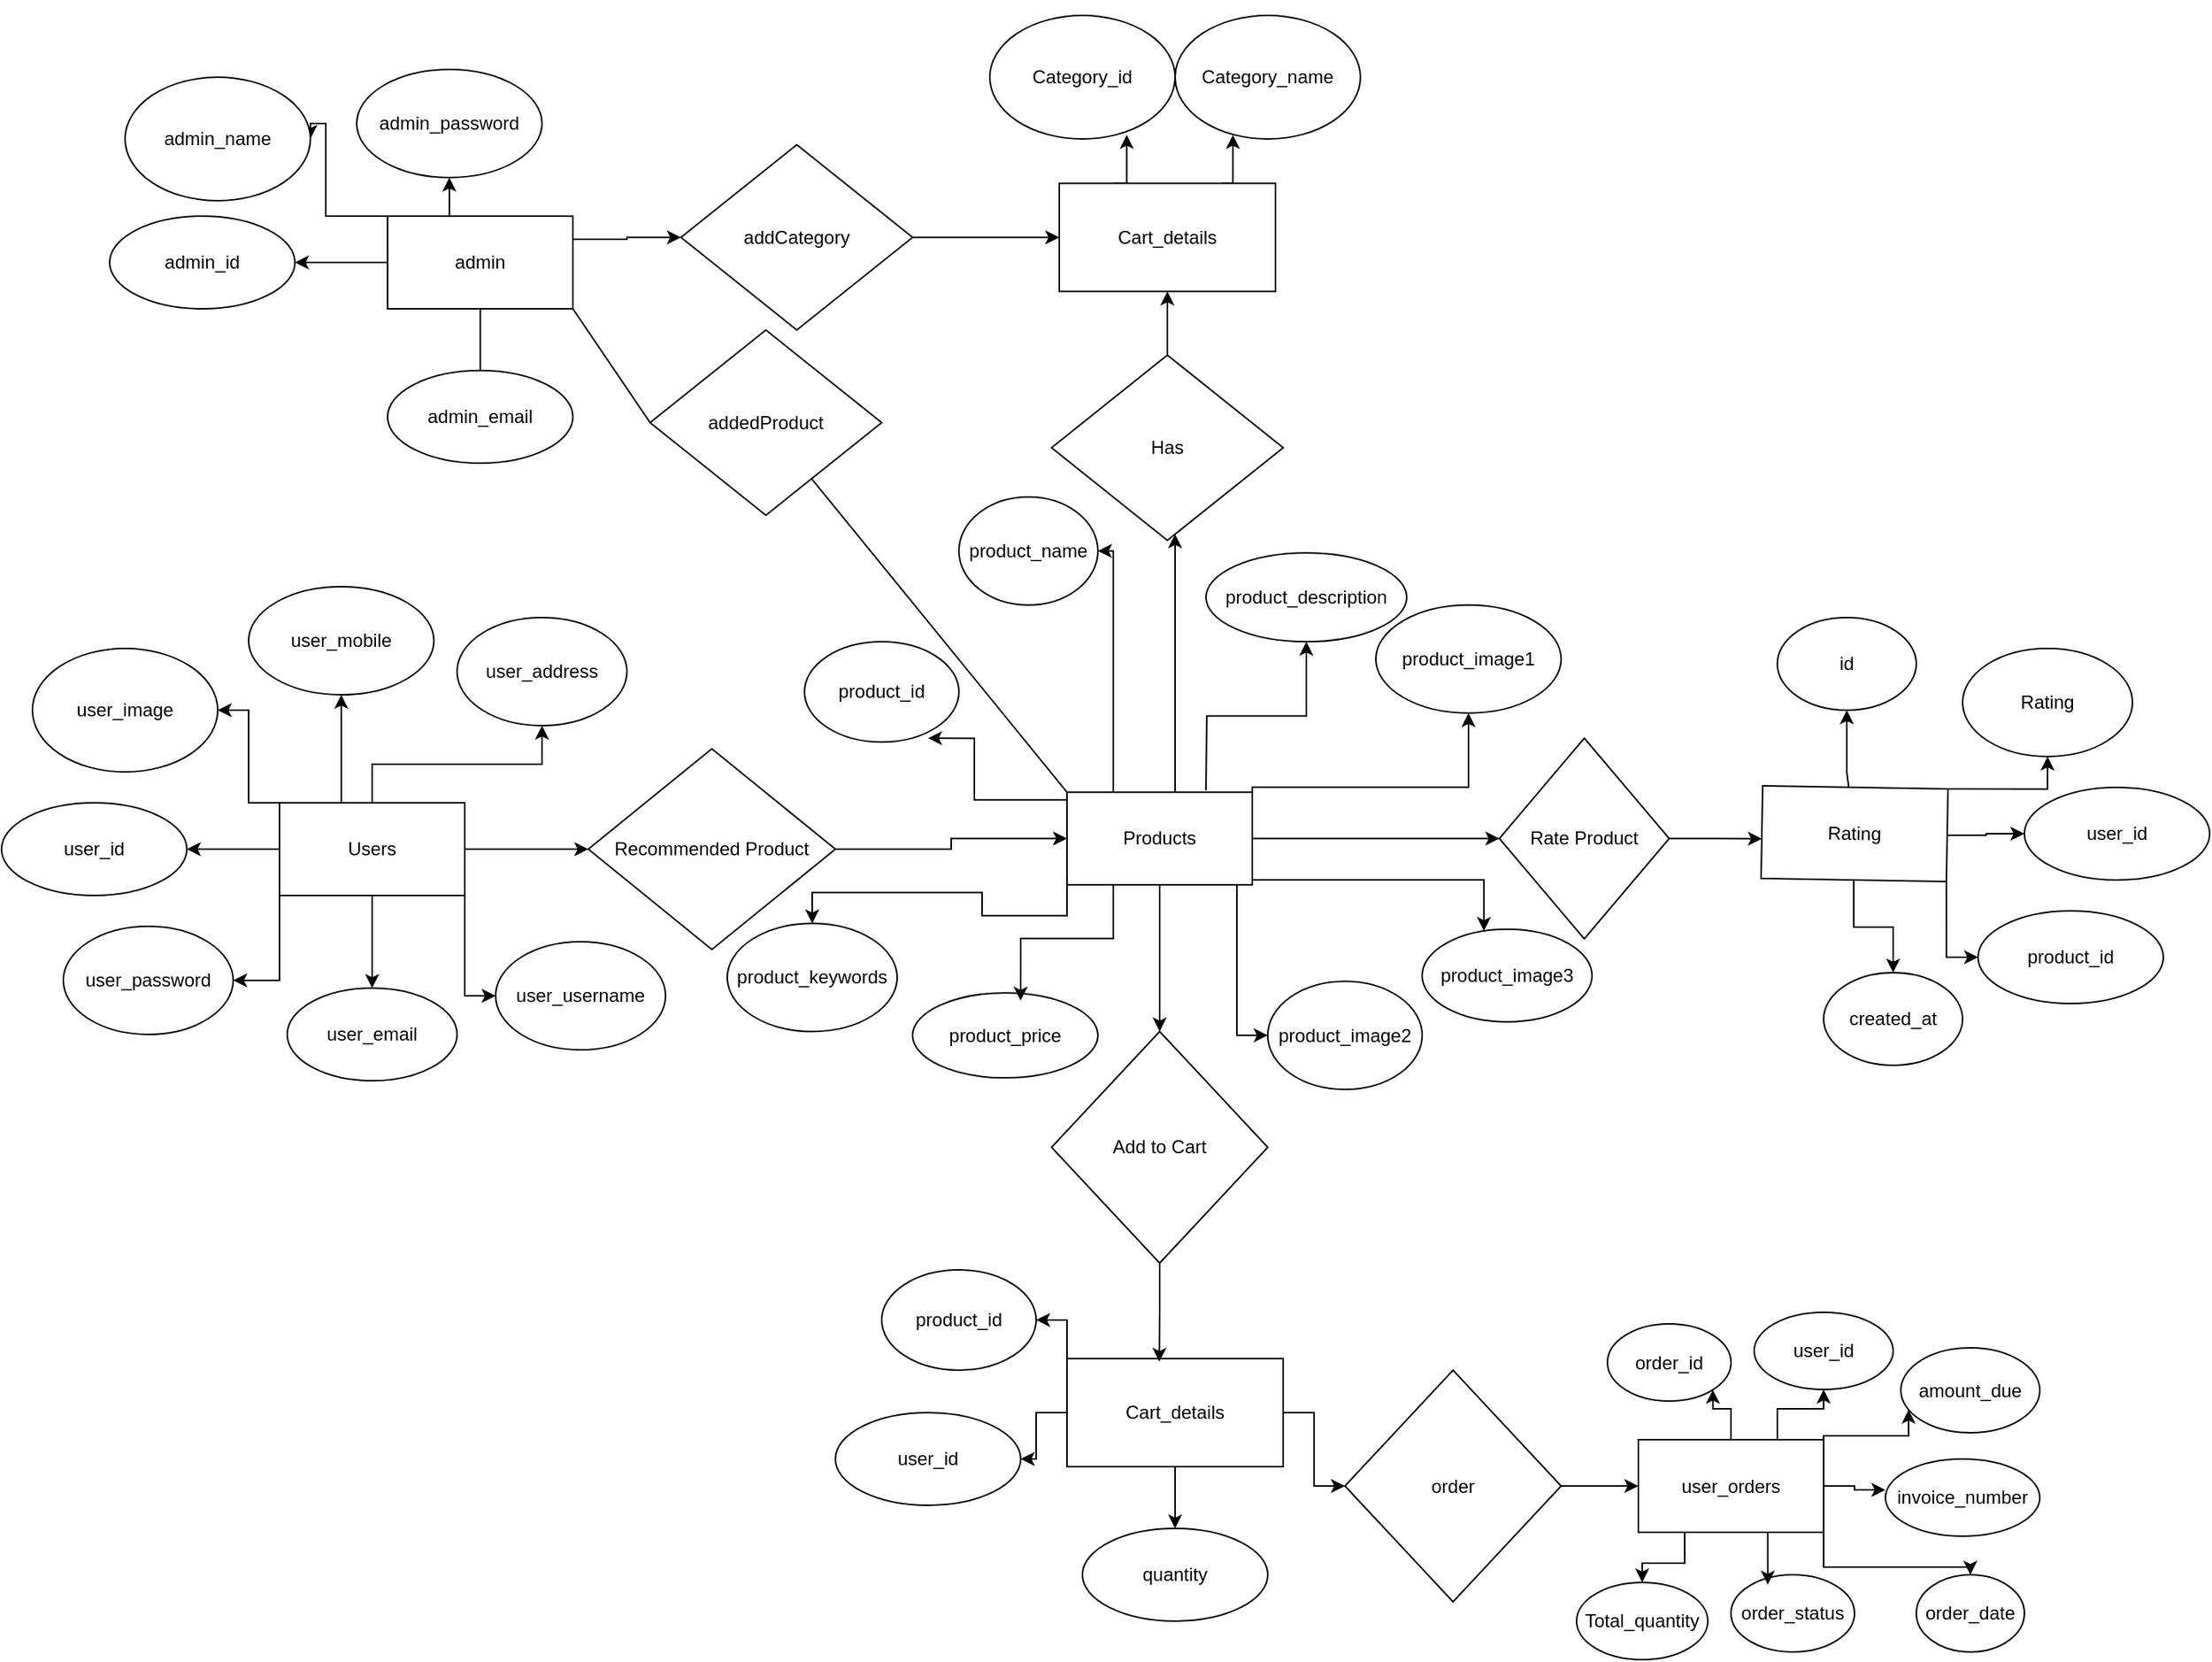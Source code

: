 <mxfile version="24.8.6">
  <diagram name="Page-1" id="Uudf0EfDEm5w7dxM_VWk">
    <mxGraphModel dx="2391" dy="2211" grid="1" gridSize="10" guides="1" tooltips="1" connect="1" arrows="1" fold="1" page="1" pageScale="1" pageWidth="850" pageHeight="1100" math="0" shadow="0">
      <root>
        <mxCell id="0" />
        <mxCell id="1" parent="0" />
        <mxCell id="rmw7ZP4zCeiHrIMq9wfz-75" style="edgeStyle=orthogonalEdgeStyle;rounded=0;orthogonalLoop=1;jettySize=auto;html=1;entryX=0;entryY=0.5;entryDx=0;entryDy=0;" edge="1" parent="1" source="rmw7ZP4zCeiHrIMq9wfz-2" target="rmw7ZP4zCeiHrIMq9wfz-27">
          <mxGeometry relative="1" as="geometry" />
        </mxCell>
        <mxCell id="rmw7ZP4zCeiHrIMq9wfz-48" value="" style="group" vertex="1" connectable="0" parent="1">
          <mxGeometry x="630" y="11.88" width="530" height="306.25" as="geometry" />
        </mxCell>
        <mxCell id="rmw7ZP4zCeiHrIMq9wfz-39" style="edgeStyle=orthogonalEdgeStyle;rounded=0;orthogonalLoop=1;jettySize=auto;html=1;entryX=0.5;entryY=1;entryDx=0;entryDy=0;" edge="1" parent="rmw7ZP4zCeiHrIMq9wfz-48" target="rmw7ZP4zCeiHrIMq9wfz-30">
          <mxGeometry relative="1" as="geometry">
            <mxPoint x="230" y="120" as="sourcePoint" />
          </mxGeometry>
        </mxCell>
        <mxCell id="rmw7ZP4zCeiHrIMq9wfz-41" style="edgeStyle=orthogonalEdgeStyle;rounded=0;orthogonalLoop=1;jettySize=auto;html=1;" edge="1" parent="rmw7ZP4zCeiHrIMq9wfz-48" source="rmw7ZP4zCeiHrIMq9wfz-27" target="rmw7ZP4zCeiHrIMq9wfz-32">
          <mxGeometry relative="1" as="geometry">
            <Array as="points">
              <mxPoint x="250" y="198" />
              <mxPoint x="250" y="198" />
            </Array>
          </mxGeometry>
        </mxCell>
        <mxCell id="rmw7ZP4zCeiHrIMq9wfz-27" value="Products" style="rounded=0;whiteSpace=wrap;html=1;" vertex="1" parent="rmw7ZP4zCeiHrIMq9wfz-48">
          <mxGeometry x="140" y="121.25" width="120" height="60" as="geometry" />
        </mxCell>
        <mxCell id="rmw7ZP4zCeiHrIMq9wfz-28" value="product_id" style="ellipse;whiteSpace=wrap;html=1;" vertex="1" parent="rmw7ZP4zCeiHrIMq9wfz-48">
          <mxGeometry x="-30" y="23.75" width="100" height="65" as="geometry" />
        </mxCell>
        <mxCell id="rmw7ZP4zCeiHrIMq9wfz-30" value="product_description" style="ellipse;whiteSpace=wrap;html=1;" vertex="1" parent="rmw7ZP4zCeiHrIMq9wfz-48">
          <mxGeometry x="230" y="-33.75" width="130" height="57.5" as="geometry" />
        </mxCell>
        <mxCell id="rmw7ZP4zCeiHrIMq9wfz-32" value="product_image2" style="ellipse;whiteSpace=wrap;html=1;" vertex="1" parent="rmw7ZP4zCeiHrIMq9wfz-48">
          <mxGeometry x="270" y="243.75" width="100" height="70" as="geometry" />
        </mxCell>
        <mxCell id="rmw7ZP4zCeiHrIMq9wfz-35" value="product_price" style="ellipse;whiteSpace=wrap;html=1;" vertex="1" parent="rmw7ZP4zCeiHrIMq9wfz-48">
          <mxGeometry x="40" y="251.25" width="120" height="55" as="geometry" />
        </mxCell>
        <mxCell id="rmw7ZP4zCeiHrIMq9wfz-43" style="edgeStyle=orthogonalEdgeStyle;rounded=0;orthogonalLoop=1;jettySize=auto;html=1;entryX=0.583;entryY=0.091;entryDx=0;entryDy=0;entryPerimeter=0;" edge="1" parent="rmw7ZP4zCeiHrIMq9wfz-48" source="rmw7ZP4zCeiHrIMq9wfz-27" target="rmw7ZP4zCeiHrIMq9wfz-35">
          <mxGeometry relative="1" as="geometry">
            <Array as="points">
              <mxPoint x="170" y="216" />
              <mxPoint x="110" y="216" />
            </Array>
          </mxGeometry>
        </mxCell>
        <mxCell id="rmw7ZP4zCeiHrIMq9wfz-46" style="edgeStyle=orthogonalEdgeStyle;rounded=0;orthogonalLoop=1;jettySize=auto;html=1;entryX=0.8;entryY=0.962;entryDx=0;entryDy=0;entryPerimeter=0;" edge="1" parent="rmw7ZP4zCeiHrIMq9wfz-48" source="rmw7ZP4zCeiHrIMq9wfz-27" target="rmw7ZP4zCeiHrIMq9wfz-28">
          <mxGeometry relative="1" as="geometry">
            <Array as="points">
              <mxPoint x="80" y="126.25" />
            </Array>
          </mxGeometry>
        </mxCell>
        <mxCell id="rmw7ZP4zCeiHrIMq9wfz-50" value="" style="group" vertex="1" connectable="0" parent="rmw7ZP4zCeiHrIMq9wfz-48">
          <mxGeometry x="340" width="120" height="132.5" as="geometry" />
        </mxCell>
        <mxCell id="rmw7ZP4zCeiHrIMq9wfz-31" value="product_image1" style="ellipse;whiteSpace=wrap;html=1;" vertex="1" parent="rmw7ZP4zCeiHrIMq9wfz-50">
          <mxGeometry width="120" height="70" as="geometry" />
        </mxCell>
        <mxCell id="rmw7ZP4zCeiHrIMq9wfz-40" style="edgeStyle=orthogonalEdgeStyle;rounded=0;orthogonalLoop=1;jettySize=auto;html=1;exitX=1;exitY=0;exitDx=0;exitDy=0;" edge="1" parent="rmw7ZP4zCeiHrIMq9wfz-48" source="rmw7ZP4zCeiHrIMq9wfz-27" target="rmw7ZP4zCeiHrIMq9wfz-31">
          <mxGeometry relative="1" as="geometry">
            <Array as="points">
              <mxPoint x="260" y="118" />
              <mxPoint x="400" y="118" />
            </Array>
          </mxGeometry>
        </mxCell>
        <mxCell id="rmw7ZP4zCeiHrIMq9wfz-42" style="edgeStyle=orthogonalEdgeStyle;rounded=0;orthogonalLoop=1;jettySize=auto;html=1;" edge="1" parent="rmw7ZP4zCeiHrIMq9wfz-48" source="rmw7ZP4zCeiHrIMq9wfz-27" target="rmw7ZP4zCeiHrIMq9wfz-33">
          <mxGeometry relative="1" as="geometry">
            <Array as="points">
              <mxPoint x="410" y="178" />
            </Array>
          </mxGeometry>
        </mxCell>
        <mxCell id="rmw7ZP4zCeiHrIMq9wfz-33" value="product_image3" style="ellipse;whiteSpace=wrap;html=1;" vertex="1" parent="rmw7ZP4zCeiHrIMq9wfz-48">
          <mxGeometry x="370" y="210" width="110" height="60" as="geometry" />
        </mxCell>
        <mxCell id="rmw7ZP4zCeiHrIMq9wfz-205" style="edgeStyle=orthogonalEdgeStyle;rounded=0;orthogonalLoop=1;jettySize=auto;html=1;exitX=1;exitY=0.5;exitDx=0;exitDy=0;" edge="1" parent="rmw7ZP4zCeiHrIMq9wfz-48" source="rmw7ZP4zCeiHrIMq9wfz-100">
          <mxGeometry relative="1" as="geometry">
            <mxPoint x="590" y="151.406" as="targetPoint" />
          </mxGeometry>
        </mxCell>
        <mxCell id="rmw7ZP4zCeiHrIMq9wfz-100" value="Rate Product" style="rhombus;whiteSpace=wrap;html=1;" vertex="1" parent="rmw7ZP4zCeiHrIMq9wfz-48">
          <mxGeometry x="420" y="86.25" width="110" height="130" as="geometry" />
        </mxCell>
        <mxCell id="rmw7ZP4zCeiHrIMq9wfz-99" style="edgeStyle=orthogonalEdgeStyle;rounded=0;orthogonalLoop=1;jettySize=auto;html=1;" edge="1" parent="rmw7ZP4zCeiHrIMq9wfz-48" source="rmw7ZP4zCeiHrIMq9wfz-27" target="rmw7ZP4zCeiHrIMq9wfz-100">
          <mxGeometry relative="1" as="geometry">
            <mxPoint x="500" y="139.37" as="targetPoint" />
          </mxGeometry>
        </mxCell>
        <mxCell id="rmw7ZP4zCeiHrIMq9wfz-49" value="" style="group" vertex="1" connectable="0" parent="1">
          <mxGeometry x="80" y="-8.882e-16" width="540" height="320" as="geometry" />
        </mxCell>
        <mxCell id="rmw7ZP4zCeiHrIMq9wfz-79" style="edgeStyle=orthogonalEdgeStyle;rounded=0;orthogonalLoop=1;jettySize=auto;html=1;" edge="1" parent="rmw7ZP4zCeiHrIMq9wfz-49" source="MItI0_GRldIJoVO8h_Ls-1" target="MItI0_GRldIJoVO8h_Ls-5">
          <mxGeometry relative="1" as="geometry" />
        </mxCell>
        <mxCell id="rmw7ZP4zCeiHrIMq9wfz-80" style="edgeStyle=orthogonalEdgeStyle;rounded=0;orthogonalLoop=1;jettySize=auto;html=1;" edge="1" parent="rmw7ZP4zCeiHrIMq9wfz-49" source="MItI0_GRldIJoVO8h_Ls-1" target="MItI0_GRldIJoVO8h_Ls-4">
          <mxGeometry relative="1" as="geometry">
            <Array as="points">
              <mxPoint x="220" y="120" />
              <mxPoint x="220" y="120" />
            </Array>
          </mxGeometry>
        </mxCell>
        <mxCell id="rmw7ZP4zCeiHrIMq9wfz-81" style="edgeStyle=orthogonalEdgeStyle;rounded=0;orthogonalLoop=1;jettySize=auto;html=1;entryX=1;entryY=0.5;entryDx=0;entryDy=0;" edge="1" parent="rmw7ZP4zCeiHrIMq9wfz-49" source="MItI0_GRldIJoVO8h_Ls-1" target="MItI0_GRldIJoVO8h_Ls-3">
          <mxGeometry relative="1" as="geometry">
            <Array as="points">
              <mxPoint x="160" y="140" />
              <mxPoint x="160" y="80" />
            </Array>
          </mxGeometry>
        </mxCell>
        <mxCell id="rmw7ZP4zCeiHrIMq9wfz-82" style="edgeStyle=orthogonalEdgeStyle;rounded=0;orthogonalLoop=1;jettySize=auto;html=1;entryX=1;entryY=0.5;entryDx=0;entryDy=0;" edge="1" parent="rmw7ZP4zCeiHrIMq9wfz-49" source="MItI0_GRldIJoVO8h_Ls-1" target="MItI0_GRldIJoVO8h_Ls-9">
          <mxGeometry relative="1" as="geometry" />
        </mxCell>
        <mxCell id="rmw7ZP4zCeiHrIMq9wfz-83" style="edgeStyle=orthogonalEdgeStyle;rounded=0;orthogonalLoop=1;jettySize=auto;html=1;exitX=0;exitY=1;exitDx=0;exitDy=0;entryX=1;entryY=0.5;entryDx=0;entryDy=0;" edge="1" parent="rmw7ZP4zCeiHrIMq9wfz-49" source="MItI0_GRldIJoVO8h_Ls-1" target="MItI0_GRldIJoVO8h_Ls-6">
          <mxGeometry relative="1" as="geometry" />
        </mxCell>
        <mxCell id="rmw7ZP4zCeiHrIMq9wfz-84" style="edgeStyle=orthogonalEdgeStyle;rounded=0;orthogonalLoop=1;jettySize=auto;html=1;exitX=0.5;exitY=1;exitDx=0;exitDy=0;" edge="1" parent="rmw7ZP4zCeiHrIMq9wfz-49" source="MItI0_GRldIJoVO8h_Ls-1" target="MItI0_GRldIJoVO8h_Ls-7">
          <mxGeometry relative="1" as="geometry" />
        </mxCell>
        <mxCell id="rmw7ZP4zCeiHrIMq9wfz-85" style="edgeStyle=orthogonalEdgeStyle;rounded=0;orthogonalLoop=1;jettySize=auto;html=1;exitX=1;exitY=1;exitDx=0;exitDy=0;entryX=0;entryY=0.5;entryDx=0;entryDy=0;" edge="1" parent="rmw7ZP4zCeiHrIMq9wfz-49" source="MItI0_GRldIJoVO8h_Ls-1" target="MItI0_GRldIJoVO8h_Ls-8">
          <mxGeometry relative="1" as="geometry" />
        </mxCell>
        <mxCell id="MItI0_GRldIJoVO8h_Ls-1" value="Users" style="rounded=0;whiteSpace=wrap;html=1;" parent="rmw7ZP4zCeiHrIMq9wfz-49" vertex="1">
          <mxGeometry x="180" y="140" width="120" height="60" as="geometry" />
        </mxCell>
        <mxCell id="MItI0_GRldIJoVO8h_Ls-3" value="user_image" style="ellipse;whiteSpace=wrap;html=1;" parent="rmw7ZP4zCeiHrIMq9wfz-49" vertex="1">
          <mxGeometry x="20" y="40" width="120" height="80" as="geometry" />
        </mxCell>
        <mxCell id="MItI0_GRldIJoVO8h_Ls-4" value="user_mobile" style="ellipse;whiteSpace=wrap;html=1;" parent="rmw7ZP4zCeiHrIMq9wfz-49" vertex="1">
          <mxGeometry x="160" width="120" height="70" as="geometry" />
        </mxCell>
        <mxCell id="MItI0_GRldIJoVO8h_Ls-5" value="user_address" style="ellipse;whiteSpace=wrap;html=1;" parent="rmw7ZP4zCeiHrIMq9wfz-49" vertex="1">
          <mxGeometry x="295" y="20" width="110" height="70" as="geometry" />
        </mxCell>
        <mxCell id="MItI0_GRldIJoVO8h_Ls-6" value="user_password" style="ellipse;whiteSpace=wrap;html=1;" parent="rmw7ZP4zCeiHrIMq9wfz-49" vertex="1">
          <mxGeometry x="40" y="220" width="110" height="70" as="geometry" />
        </mxCell>
        <mxCell id="MItI0_GRldIJoVO8h_Ls-7" value="user_email" style="ellipse;whiteSpace=wrap;html=1;" parent="rmw7ZP4zCeiHrIMq9wfz-49" vertex="1">
          <mxGeometry x="185" y="260" width="110" height="60" as="geometry" />
        </mxCell>
        <mxCell id="MItI0_GRldIJoVO8h_Ls-8" value="user_username" style="ellipse;whiteSpace=wrap;html=1;" parent="rmw7ZP4zCeiHrIMq9wfz-49" vertex="1">
          <mxGeometry x="320" y="230" width="110" height="70" as="geometry" />
        </mxCell>
        <mxCell id="MItI0_GRldIJoVO8h_Ls-9" value="user_id" style="ellipse;whiteSpace=wrap;html=1;" parent="rmw7ZP4zCeiHrIMq9wfz-49" vertex="1">
          <mxGeometry y="140" width="120" height="60" as="geometry" />
        </mxCell>
        <mxCell id="rmw7ZP4zCeiHrIMq9wfz-2" value="Recommended Product" style="rhombus;whiteSpace=wrap;html=1;" vertex="1" parent="rmw7ZP4zCeiHrIMq9wfz-49">
          <mxGeometry x="380" y="105" width="160" height="130" as="geometry" />
        </mxCell>
        <mxCell id="rmw7ZP4zCeiHrIMq9wfz-204" style="edgeStyle=orthogonalEdgeStyle;rounded=0;orthogonalLoop=1;jettySize=auto;html=1;exitX=1;exitY=0.5;exitDx=0;exitDy=0;entryX=0;entryY=0.5;entryDx=0;entryDy=0;" edge="1" parent="rmw7ZP4zCeiHrIMq9wfz-49" source="MItI0_GRldIJoVO8h_Ls-1" target="rmw7ZP4zCeiHrIMq9wfz-2">
          <mxGeometry relative="1" as="geometry" />
        </mxCell>
        <mxCell id="rmw7ZP4zCeiHrIMq9wfz-86" value="" style="group" vertex="1" connectable="0" parent="1">
          <mxGeometry x="1220" y="40" width="260" height="270" as="geometry" />
        </mxCell>
        <mxCell id="rmw7ZP4zCeiHrIMq9wfz-78" value="" style="group" vertex="1" connectable="0" parent="rmw7ZP4zCeiHrIMq9wfz-86">
          <mxGeometry width="260" height="270" as="geometry" />
        </mxCell>
        <mxCell id="rmw7ZP4zCeiHrIMq9wfz-88" style="edgeStyle=orthogonalEdgeStyle;rounded=0;orthogonalLoop=1;jettySize=auto;html=1;entryX=0.5;entryY=1;entryDx=0;entryDy=0;" edge="1" parent="rmw7ZP4zCeiHrIMq9wfz-78" source="rmw7ZP4zCeiHrIMq9wfz-5" target="rmw7ZP4zCeiHrIMq9wfz-6">
          <mxGeometry relative="1" as="geometry">
            <Array as="points">
              <mxPoint x="55" y="80" />
              <mxPoint x="55" y="80" />
            </Array>
          </mxGeometry>
        </mxCell>
        <mxCell id="rmw7ZP4zCeiHrIMq9wfz-90" style="edgeStyle=orthogonalEdgeStyle;rounded=0;orthogonalLoop=1;jettySize=auto;html=1;exitX=1;exitY=0;exitDx=0;exitDy=0;" edge="1" parent="rmw7ZP4zCeiHrIMq9wfz-78" source="rmw7ZP4zCeiHrIMq9wfz-5" target="rmw7ZP4zCeiHrIMq9wfz-20">
          <mxGeometry relative="1" as="geometry" />
        </mxCell>
        <mxCell id="rmw7ZP4zCeiHrIMq9wfz-92" style="edgeStyle=orthogonalEdgeStyle;rounded=0;orthogonalLoop=1;jettySize=auto;html=1;exitX=1;exitY=0.5;exitDx=0;exitDy=0;entryX=0;entryY=0.5;entryDx=0;entryDy=0;" edge="1" parent="rmw7ZP4zCeiHrIMq9wfz-78" source="rmw7ZP4zCeiHrIMq9wfz-5" target="rmw7ZP4zCeiHrIMq9wfz-18">
          <mxGeometry relative="1" as="geometry" />
        </mxCell>
        <mxCell id="rmw7ZP4zCeiHrIMq9wfz-93" style="edgeStyle=orthogonalEdgeStyle;rounded=0;orthogonalLoop=1;jettySize=auto;html=1;exitX=0.5;exitY=1;exitDx=0;exitDy=0;" edge="1" parent="rmw7ZP4zCeiHrIMq9wfz-78" source="rmw7ZP4zCeiHrIMq9wfz-5" target="rmw7ZP4zCeiHrIMq9wfz-21">
          <mxGeometry relative="1" as="geometry" />
        </mxCell>
        <mxCell id="rmw7ZP4zCeiHrIMq9wfz-94" style="edgeStyle=orthogonalEdgeStyle;rounded=0;orthogonalLoop=1;jettySize=auto;html=1;exitX=1;exitY=1;exitDx=0;exitDy=0;entryX=0;entryY=0.5;entryDx=0;entryDy=0;" edge="1" parent="rmw7ZP4zCeiHrIMq9wfz-78" source="rmw7ZP4zCeiHrIMq9wfz-5" target="rmw7ZP4zCeiHrIMq9wfz-19">
          <mxGeometry relative="1" as="geometry" />
        </mxCell>
        <mxCell id="rmw7ZP4zCeiHrIMq9wfz-5" value="Rating" style="rounded=0;whiteSpace=wrap;html=1;rotation=1;" vertex="1" parent="rmw7ZP4zCeiHrIMq9wfz-78">
          <mxGeometry y="90" width="120" height="60" as="geometry" />
        </mxCell>
        <mxCell id="rmw7ZP4zCeiHrIMq9wfz-6" value="id" style="ellipse;whiteSpace=wrap;html=1;" vertex="1" parent="rmw7ZP4zCeiHrIMq9wfz-78">
          <mxGeometry x="10" y="-20" width="90" height="60" as="geometry" />
        </mxCell>
        <mxCell id="rmw7ZP4zCeiHrIMq9wfz-19" value="product_id" style="ellipse;whiteSpace=wrap;html=1;rotation=0;" vertex="1" parent="rmw7ZP4zCeiHrIMq9wfz-78">
          <mxGeometry x="140" y="170" width="120" height="60" as="geometry" />
        </mxCell>
        <mxCell id="rmw7ZP4zCeiHrIMq9wfz-20" value="Rating" style="ellipse;whiteSpace=wrap;html=1;" vertex="1" parent="rmw7ZP4zCeiHrIMq9wfz-78">
          <mxGeometry x="130" width="110" height="70" as="geometry" />
        </mxCell>
        <mxCell id="rmw7ZP4zCeiHrIMq9wfz-21" value="created_at" style="ellipse;whiteSpace=wrap;html=1;" vertex="1" parent="rmw7ZP4zCeiHrIMq9wfz-78">
          <mxGeometry x="40" y="210" width="90" height="60" as="geometry" />
        </mxCell>
        <mxCell id="rmw7ZP4zCeiHrIMq9wfz-18" value="user_id" style="ellipse;whiteSpace=wrap;html=1;" vertex="1" parent="rmw7ZP4zCeiHrIMq9wfz-78">
          <mxGeometry x="170" y="90" width="120" height="60" as="geometry" />
        </mxCell>
        <mxCell id="rmw7ZP4zCeiHrIMq9wfz-34" value="product_keywords" style="ellipse;whiteSpace=wrap;html=1;" vertex="1" parent="1">
          <mxGeometry x="550" y="218.12" width="110" height="70" as="geometry" />
        </mxCell>
        <mxCell id="rmw7ZP4zCeiHrIMq9wfz-45" style="edgeStyle=orthogonalEdgeStyle;rounded=0;orthogonalLoop=1;jettySize=auto;html=1;exitX=0;exitY=1;exitDx=0;exitDy=0;" edge="1" parent="1" source="rmw7ZP4zCeiHrIMq9wfz-27" target="rmw7ZP4zCeiHrIMq9wfz-34">
          <mxGeometry relative="1" as="geometry" />
        </mxCell>
        <mxCell id="rmw7ZP4zCeiHrIMq9wfz-104" value="Add to Cart" style="rhombus;whiteSpace=wrap;html=1;" vertex="1" parent="1">
          <mxGeometry x="760" y="288.12" width="140" height="150" as="geometry" />
        </mxCell>
        <mxCell id="rmw7ZP4zCeiHrIMq9wfz-182" style="edgeStyle=orthogonalEdgeStyle;rounded=0;orthogonalLoop=1;jettySize=auto;html=1;" edge="1" parent="1" source="rmw7ZP4zCeiHrIMq9wfz-112" target="rmw7ZP4zCeiHrIMq9wfz-184">
          <mxGeometry relative="1" as="geometry">
            <mxPoint x="1020" y="615" as="targetPoint" />
          </mxGeometry>
        </mxCell>
        <mxCell id="rmw7ZP4zCeiHrIMq9wfz-207" style="edgeStyle=orthogonalEdgeStyle;rounded=0;orthogonalLoop=1;jettySize=auto;html=1;exitX=0;exitY=0;exitDx=0;exitDy=0;" edge="1" parent="1" source="rmw7ZP4zCeiHrIMq9wfz-112" target="rmw7ZP4zCeiHrIMq9wfz-128">
          <mxGeometry relative="1" as="geometry" />
        </mxCell>
        <mxCell id="rmw7ZP4zCeiHrIMq9wfz-208" style="edgeStyle=orthogonalEdgeStyle;rounded=0;orthogonalLoop=1;jettySize=auto;html=1;exitX=0;exitY=0.5;exitDx=0;exitDy=0;" edge="1" parent="1" source="rmw7ZP4zCeiHrIMq9wfz-112" target="rmw7ZP4zCeiHrIMq9wfz-122">
          <mxGeometry relative="1" as="geometry" />
        </mxCell>
        <mxCell id="rmw7ZP4zCeiHrIMq9wfz-209" style="edgeStyle=orthogonalEdgeStyle;rounded=0;orthogonalLoop=1;jettySize=auto;html=1;exitX=0.5;exitY=1;exitDx=0;exitDy=0;" edge="1" parent="1" source="rmw7ZP4zCeiHrIMq9wfz-112" target="rmw7ZP4zCeiHrIMq9wfz-126">
          <mxGeometry relative="1" as="geometry" />
        </mxCell>
        <mxCell id="rmw7ZP4zCeiHrIMq9wfz-112" value="Cart_details" style="rounded=0;whiteSpace=wrap;html=1;" vertex="1" parent="1">
          <mxGeometry x="770" y="500" width="140" height="70" as="geometry" />
        </mxCell>
        <mxCell id="rmw7ZP4zCeiHrIMq9wfz-121" style="edgeStyle=orthogonalEdgeStyle;rounded=0;orthogonalLoop=1;jettySize=auto;html=1;entryX=0.427;entryY=0.029;entryDx=0;entryDy=0;entryPerimeter=0;" edge="1" parent="1" source="rmw7ZP4zCeiHrIMq9wfz-104" target="rmw7ZP4zCeiHrIMq9wfz-112">
          <mxGeometry relative="1" as="geometry" />
        </mxCell>
        <mxCell id="rmw7ZP4zCeiHrIMq9wfz-122" value="user_id" style="ellipse;whiteSpace=wrap;html=1;" vertex="1" parent="1">
          <mxGeometry x="620" y="535" width="120" height="60" as="geometry" />
        </mxCell>
        <mxCell id="rmw7ZP4zCeiHrIMq9wfz-126" value="quantity" style="ellipse;whiteSpace=wrap;html=1;" vertex="1" parent="1">
          <mxGeometry x="780" y="610" width="120" height="60" as="geometry" />
        </mxCell>
        <mxCell id="rmw7ZP4zCeiHrIMq9wfz-128" value="product_id" style="ellipse;whiteSpace=wrap;html=1;" vertex="1" parent="1">
          <mxGeometry x="650" y="442.5" width="100" height="65" as="geometry" />
        </mxCell>
        <mxCell id="rmw7ZP4zCeiHrIMq9wfz-142" style="edgeStyle=orthogonalEdgeStyle;rounded=0;orthogonalLoop=1;jettySize=auto;html=1;entryX=0.5;entryY=1;entryDx=0;entryDy=0;" edge="1" parent="1" source="rmw7ZP4zCeiHrIMq9wfz-133" target="rmw7ZP4zCeiHrIMq9wfz-137">
          <mxGeometry relative="1" as="geometry" />
        </mxCell>
        <mxCell id="rmw7ZP4zCeiHrIMq9wfz-133" value="Has" style="rhombus;whiteSpace=wrap;html=1;" vertex="1" parent="1">
          <mxGeometry x="760" y="-150" width="150" height="120" as="geometry" />
        </mxCell>
        <mxCell id="rmw7ZP4zCeiHrIMq9wfz-132" style="edgeStyle=orthogonalEdgeStyle;rounded=0;orthogonalLoop=1;jettySize=auto;html=1;" edge="1" parent="1" source="rmw7ZP4zCeiHrIMq9wfz-27" target="rmw7ZP4zCeiHrIMq9wfz-133">
          <mxGeometry relative="1" as="geometry">
            <mxPoint x="840" y="-70" as="targetPoint" />
            <Array as="points">
              <mxPoint x="840" y="80" />
              <mxPoint x="840" y="80" />
            </Array>
          </mxGeometry>
        </mxCell>
        <mxCell id="rmw7ZP4zCeiHrIMq9wfz-147" style="edgeStyle=orthogonalEdgeStyle;rounded=0;orthogonalLoop=1;jettySize=auto;html=1;exitX=0.75;exitY=0;exitDx=0;exitDy=0;entryX=0.312;entryY=0.967;entryDx=0;entryDy=0;entryPerimeter=0;" edge="1" parent="1" source="rmw7ZP4zCeiHrIMq9wfz-137" target="rmw7ZP4zCeiHrIMq9wfz-144">
          <mxGeometry relative="1" as="geometry" />
        </mxCell>
        <mxCell id="rmw7ZP4zCeiHrIMq9wfz-148" style="edgeStyle=orthogonalEdgeStyle;rounded=0;orthogonalLoop=1;jettySize=auto;html=1;exitX=0.25;exitY=0;exitDx=0;exitDy=0;entryX=0.739;entryY=0.967;entryDx=0;entryDy=0;entryPerimeter=0;" edge="1" parent="1" source="rmw7ZP4zCeiHrIMq9wfz-137" target="rmw7ZP4zCeiHrIMq9wfz-143">
          <mxGeometry relative="1" as="geometry" />
        </mxCell>
        <mxCell id="rmw7ZP4zCeiHrIMq9wfz-137" value="Cart_details" style="rounded=0;whiteSpace=wrap;html=1;" vertex="1" parent="1">
          <mxGeometry x="765" y="-261.25" width="140" height="70" as="geometry" />
        </mxCell>
        <mxCell id="rmw7ZP4zCeiHrIMq9wfz-143" value="Category_id" style="ellipse;whiteSpace=wrap;html=1;" vertex="1" parent="1">
          <mxGeometry x="720" y="-370" width="120" height="80" as="geometry" />
        </mxCell>
        <mxCell id="rmw7ZP4zCeiHrIMq9wfz-144" value="Category_name" style="ellipse;whiteSpace=wrap;html=1;" vertex="1" parent="1">
          <mxGeometry x="840" y="-370" width="120" height="80" as="geometry" />
        </mxCell>
        <mxCell id="rmw7ZP4zCeiHrIMq9wfz-149" value="" style="group" vertex="1" connectable="0" parent="1">
          <mxGeometry x="150" y="-380" width="430" height="320" as="geometry" />
        </mxCell>
        <mxCell id="rmw7ZP4zCeiHrIMq9wfz-151" style="edgeStyle=orthogonalEdgeStyle;rounded=0;orthogonalLoop=1;jettySize=auto;html=1;" edge="1" parent="rmw7ZP4zCeiHrIMq9wfz-149" source="rmw7ZP4zCeiHrIMq9wfz-157" target="rmw7ZP4zCeiHrIMq9wfz-159">
          <mxGeometry relative="1" as="geometry">
            <Array as="points">
              <mxPoint x="220" y="120" />
              <mxPoint x="220" y="120" />
            </Array>
          </mxGeometry>
        </mxCell>
        <mxCell id="rmw7ZP4zCeiHrIMq9wfz-152" style="edgeStyle=orthogonalEdgeStyle;rounded=0;orthogonalLoop=1;jettySize=auto;html=1;entryX=1;entryY=0.5;entryDx=0;entryDy=0;" edge="1" parent="rmw7ZP4zCeiHrIMq9wfz-149" source="rmw7ZP4zCeiHrIMq9wfz-157" target="rmw7ZP4zCeiHrIMq9wfz-158">
          <mxGeometry relative="1" as="geometry">
            <Array as="points">
              <mxPoint x="140" y="140" />
              <mxPoint x="140" y="80" />
              <mxPoint x="130" y="80" />
            </Array>
          </mxGeometry>
        </mxCell>
        <mxCell id="rmw7ZP4zCeiHrIMq9wfz-153" style="edgeStyle=orthogonalEdgeStyle;rounded=0;orthogonalLoop=1;jettySize=auto;html=1;entryX=1;entryY=0.5;entryDx=0;entryDy=0;" edge="1" parent="rmw7ZP4zCeiHrIMq9wfz-149" source="rmw7ZP4zCeiHrIMq9wfz-157" target="rmw7ZP4zCeiHrIMq9wfz-164">
          <mxGeometry relative="1" as="geometry" />
        </mxCell>
        <mxCell id="rmw7ZP4zCeiHrIMq9wfz-170" style="edgeStyle=orthogonalEdgeStyle;rounded=0;orthogonalLoop=1;jettySize=auto;html=1;" edge="1" parent="rmw7ZP4zCeiHrIMq9wfz-149" source="rmw7ZP4zCeiHrIMq9wfz-157">
          <mxGeometry relative="1" as="geometry">
            <mxPoint x="240" y="250" as="targetPoint" />
          </mxGeometry>
        </mxCell>
        <mxCell id="rmw7ZP4zCeiHrIMq9wfz-157" value="admin" style="rounded=0;whiteSpace=wrap;html=1;" vertex="1" parent="rmw7ZP4zCeiHrIMq9wfz-149">
          <mxGeometry x="180" y="140" width="120" height="60" as="geometry" />
        </mxCell>
        <mxCell id="rmw7ZP4zCeiHrIMq9wfz-158" value="admin_name" style="ellipse;whiteSpace=wrap;html=1;" vertex="1" parent="rmw7ZP4zCeiHrIMq9wfz-149">
          <mxGeometry x="10" y="50" width="120" height="80" as="geometry" />
        </mxCell>
        <mxCell id="rmw7ZP4zCeiHrIMq9wfz-159" value="admin_password" style="ellipse;whiteSpace=wrap;html=1;" vertex="1" parent="rmw7ZP4zCeiHrIMq9wfz-149">
          <mxGeometry x="160" y="45" width="120" height="70" as="geometry" />
        </mxCell>
        <mxCell id="rmw7ZP4zCeiHrIMq9wfz-164" value="admin_id" style="ellipse;whiteSpace=wrap;html=1;" vertex="1" parent="rmw7ZP4zCeiHrIMq9wfz-149">
          <mxGeometry y="140" width="120" height="60" as="geometry" />
        </mxCell>
        <mxCell id="rmw7ZP4zCeiHrIMq9wfz-171" value="admin_email" style="ellipse;whiteSpace=wrap;html=1;" vertex="1" parent="rmw7ZP4zCeiHrIMq9wfz-149">
          <mxGeometry x="180" y="240" width="120" height="60" as="geometry" />
        </mxCell>
        <mxCell id="rmw7ZP4zCeiHrIMq9wfz-176" value="" style="endArrow=none;html=1;rounded=0;entryX=0;entryY=0.5;entryDx=0;entryDy=0;" edge="1" parent="rmw7ZP4zCeiHrIMq9wfz-149" target="rmw7ZP4zCeiHrIMq9wfz-178">
          <mxGeometry width="50" height="50" relative="1" as="geometry">
            <mxPoint x="300" y="200" as="sourcePoint" />
            <mxPoint x="420" y="310" as="targetPoint" />
          </mxGeometry>
        </mxCell>
        <mxCell id="rmw7ZP4zCeiHrIMq9wfz-173" style="edgeStyle=orthogonalEdgeStyle;rounded=0;orthogonalLoop=1;jettySize=auto;html=1;entryX=0;entryY=0.5;entryDx=0;entryDy=0;" edge="1" parent="1" source="rmw7ZP4zCeiHrIMq9wfz-172" target="rmw7ZP4zCeiHrIMq9wfz-137">
          <mxGeometry relative="1" as="geometry" />
        </mxCell>
        <mxCell id="rmw7ZP4zCeiHrIMq9wfz-172" value="addCategory" style="rhombus;whiteSpace=wrap;html=1;" vertex="1" parent="1">
          <mxGeometry x="520" y="-286.25" width="150" height="120" as="geometry" />
        </mxCell>
        <mxCell id="rmw7ZP4zCeiHrIMq9wfz-174" style="edgeStyle=orthogonalEdgeStyle;rounded=0;orthogonalLoop=1;jettySize=auto;html=1;exitX=1;exitY=0.25;exitDx=0;exitDy=0;entryX=0;entryY=0.5;entryDx=0;entryDy=0;" edge="1" parent="1" source="rmw7ZP4zCeiHrIMq9wfz-157" target="rmw7ZP4zCeiHrIMq9wfz-172">
          <mxGeometry relative="1" as="geometry" />
        </mxCell>
        <mxCell id="rmw7ZP4zCeiHrIMq9wfz-29" value="product_name" style="ellipse;whiteSpace=wrap;html=1;" vertex="1" parent="1">
          <mxGeometry x="700" y="-58.12" width="90" height="70" as="geometry" />
        </mxCell>
        <mxCell id="rmw7ZP4zCeiHrIMq9wfz-177" style="edgeStyle=orthogonalEdgeStyle;rounded=0;orthogonalLoop=1;jettySize=auto;html=1;exitX=0.25;exitY=0;exitDx=0;exitDy=0;entryX=1;entryY=0.5;entryDx=0;entryDy=0;" edge="1" parent="1" source="rmw7ZP4zCeiHrIMq9wfz-27" target="rmw7ZP4zCeiHrIMq9wfz-29">
          <mxGeometry relative="1" as="geometry">
            <Array as="points">
              <mxPoint x="800" y="-23" />
            </Array>
          </mxGeometry>
        </mxCell>
        <mxCell id="rmw7ZP4zCeiHrIMq9wfz-178" value="addedProduct" style="rhombus;whiteSpace=wrap;html=1;" vertex="1" parent="1">
          <mxGeometry x="500" y="-166.25" width="150" height="120" as="geometry" />
        </mxCell>
        <mxCell id="rmw7ZP4zCeiHrIMq9wfz-181" value="" style="endArrow=none;html=1;rounded=0;exitX=0;exitY=0;exitDx=0;exitDy=0;" edge="1" parent="1" source="rmw7ZP4zCeiHrIMq9wfz-27" target="rmw7ZP4zCeiHrIMq9wfz-178">
          <mxGeometry width="50" height="50" relative="1" as="geometry">
            <mxPoint x="780" y="120" as="sourcePoint" />
            <mxPoint x="890" y="-30" as="targetPoint" />
          </mxGeometry>
        </mxCell>
        <mxCell id="rmw7ZP4zCeiHrIMq9wfz-193" style="edgeStyle=orthogonalEdgeStyle;rounded=0;orthogonalLoop=1;jettySize=auto;html=1;entryX=1;entryY=1;entryDx=0;entryDy=0;" edge="1" parent="1" source="rmw7ZP4zCeiHrIMq9wfz-183" target="rmw7ZP4zCeiHrIMq9wfz-186">
          <mxGeometry relative="1" as="geometry" />
        </mxCell>
        <mxCell id="rmw7ZP4zCeiHrIMq9wfz-194" style="edgeStyle=orthogonalEdgeStyle;rounded=0;orthogonalLoop=1;jettySize=auto;html=1;exitX=0.75;exitY=0;exitDx=0;exitDy=0;" edge="1" parent="1" source="rmw7ZP4zCeiHrIMq9wfz-183" target="rmw7ZP4zCeiHrIMq9wfz-187">
          <mxGeometry relative="1" as="geometry" />
        </mxCell>
        <mxCell id="rmw7ZP4zCeiHrIMq9wfz-198" style="edgeStyle=orthogonalEdgeStyle;rounded=0;orthogonalLoop=1;jettySize=auto;html=1;exitX=1;exitY=1;exitDx=0;exitDy=0;" edge="1" parent="1" source="rmw7ZP4zCeiHrIMq9wfz-183" target="rmw7ZP4zCeiHrIMq9wfz-192">
          <mxGeometry relative="1" as="geometry">
            <Array as="points">
              <mxPoint x="1260" y="635" />
              <mxPoint x="1355" y="635" />
            </Array>
          </mxGeometry>
        </mxCell>
        <mxCell id="rmw7ZP4zCeiHrIMq9wfz-200" style="edgeStyle=orthogonalEdgeStyle;rounded=0;orthogonalLoop=1;jettySize=auto;html=1;exitX=0.25;exitY=1;exitDx=0;exitDy=0;" edge="1" parent="1" source="rmw7ZP4zCeiHrIMq9wfz-183" target="rmw7ZP4zCeiHrIMq9wfz-190">
          <mxGeometry relative="1" as="geometry" />
        </mxCell>
        <mxCell id="rmw7ZP4zCeiHrIMq9wfz-183" value="user_orders" style="rounded=0;whiteSpace=wrap;html=1;" vertex="1" parent="1">
          <mxGeometry x="1140" y="552.5" width="120" height="60" as="geometry" />
        </mxCell>
        <mxCell id="rmw7ZP4zCeiHrIMq9wfz-211" style="edgeStyle=orthogonalEdgeStyle;rounded=0;orthogonalLoop=1;jettySize=auto;html=1;exitX=1;exitY=0.5;exitDx=0;exitDy=0;entryX=0;entryY=0.5;entryDx=0;entryDy=0;" edge="1" parent="1" source="rmw7ZP4zCeiHrIMq9wfz-184" target="rmw7ZP4zCeiHrIMq9wfz-183">
          <mxGeometry relative="1" as="geometry" />
        </mxCell>
        <mxCell id="rmw7ZP4zCeiHrIMq9wfz-184" value="order" style="rhombus;whiteSpace=wrap;html=1;" vertex="1" parent="1">
          <mxGeometry x="950" y="507.5" width="140" height="150" as="geometry" />
        </mxCell>
        <mxCell id="rmw7ZP4zCeiHrIMq9wfz-186" value="order_id" style="ellipse;whiteSpace=wrap;html=1;" vertex="1" parent="1">
          <mxGeometry x="1120" y="477.5" width="80" height="50" as="geometry" />
        </mxCell>
        <mxCell id="rmw7ZP4zCeiHrIMq9wfz-187" value="user_id" style="ellipse;whiteSpace=wrap;html=1;" vertex="1" parent="1">
          <mxGeometry x="1215" y="470" width="90" height="50" as="geometry" />
        </mxCell>
        <mxCell id="rmw7ZP4zCeiHrIMq9wfz-188" value="amount_due" style="ellipse;whiteSpace=wrap;html=1;" vertex="1" parent="1">
          <mxGeometry x="1310" y="493" width="90" height="55" as="geometry" />
        </mxCell>
        <mxCell id="rmw7ZP4zCeiHrIMq9wfz-189" value="invoice_number" style="ellipse;whiteSpace=wrap;html=1;" vertex="1" parent="1">
          <mxGeometry x="1300" y="565" width="100" height="50" as="geometry" />
        </mxCell>
        <mxCell id="rmw7ZP4zCeiHrIMq9wfz-190" value="Total_quantity" style="ellipse;whiteSpace=wrap;html=1;" vertex="1" parent="1">
          <mxGeometry x="1100" y="645" width="85" height="50" as="geometry" />
        </mxCell>
        <mxCell id="rmw7ZP4zCeiHrIMq9wfz-191" value="order_status" style="ellipse;whiteSpace=wrap;html=1;" vertex="1" parent="1">
          <mxGeometry x="1200" y="640" width="80" height="50" as="geometry" />
        </mxCell>
        <mxCell id="rmw7ZP4zCeiHrIMq9wfz-192" value="order_date" style="ellipse;whiteSpace=wrap;html=1;" vertex="1" parent="1">
          <mxGeometry x="1320" y="640" width="70" height="50" as="geometry" />
        </mxCell>
        <mxCell id="rmw7ZP4zCeiHrIMq9wfz-196" style="edgeStyle=orthogonalEdgeStyle;rounded=0;orthogonalLoop=1;jettySize=auto;html=1;exitX=1;exitY=0;exitDx=0;exitDy=0;" edge="1" parent="1" source="rmw7ZP4zCeiHrIMq9wfz-183" target="rmw7ZP4zCeiHrIMq9wfz-188">
          <mxGeometry relative="1" as="geometry">
            <Array as="points">
              <mxPoint x="1260" y="550" />
              <mxPoint x="1315" y="550" />
            </Array>
          </mxGeometry>
        </mxCell>
        <mxCell id="rmw7ZP4zCeiHrIMq9wfz-199" style="edgeStyle=orthogonalEdgeStyle;rounded=0;orthogonalLoop=1;jettySize=auto;html=1;exitX=0.75;exitY=1;exitDx=0;exitDy=0;entryX=0.298;entryY=0.128;entryDx=0;entryDy=0;entryPerimeter=0;" edge="1" parent="1" source="rmw7ZP4zCeiHrIMq9wfz-183" target="rmw7ZP4zCeiHrIMq9wfz-191">
          <mxGeometry relative="1" as="geometry" />
        </mxCell>
        <mxCell id="rmw7ZP4zCeiHrIMq9wfz-202" style="edgeStyle=orthogonalEdgeStyle;rounded=0;orthogonalLoop=1;jettySize=auto;html=1;entryX=0;entryY=0.4;entryDx=0;entryDy=0;entryPerimeter=0;" edge="1" parent="1" source="rmw7ZP4zCeiHrIMq9wfz-183" target="rmw7ZP4zCeiHrIMq9wfz-189">
          <mxGeometry relative="1" as="geometry" />
        </mxCell>
        <mxCell id="rmw7ZP4zCeiHrIMq9wfz-206" style="edgeStyle=orthogonalEdgeStyle;rounded=0;orthogonalLoop=1;jettySize=auto;html=1;exitX=0.5;exitY=1;exitDx=0;exitDy=0;entryX=0.5;entryY=0;entryDx=0;entryDy=0;" edge="1" parent="1" source="rmw7ZP4zCeiHrIMq9wfz-27" target="rmw7ZP4zCeiHrIMq9wfz-104">
          <mxGeometry relative="1" as="geometry" />
        </mxCell>
      </root>
    </mxGraphModel>
  </diagram>
</mxfile>
